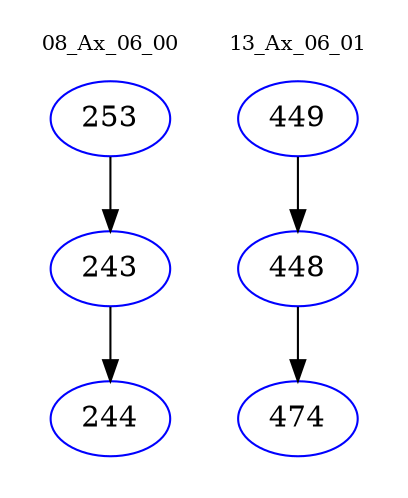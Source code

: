 digraph{
subgraph cluster_0 {
color = white
label = "08_Ax_06_00";
fontsize=10;
T0_253 [label="253", color="blue"]
T0_253 -> T0_243 [color="black"]
T0_243 [label="243", color="blue"]
T0_243 -> T0_244 [color="black"]
T0_244 [label="244", color="blue"]
}
subgraph cluster_1 {
color = white
label = "13_Ax_06_01";
fontsize=10;
T1_449 [label="449", color="blue"]
T1_449 -> T1_448 [color="black"]
T1_448 [label="448", color="blue"]
T1_448 -> T1_474 [color="black"]
T1_474 [label="474", color="blue"]
}
}
